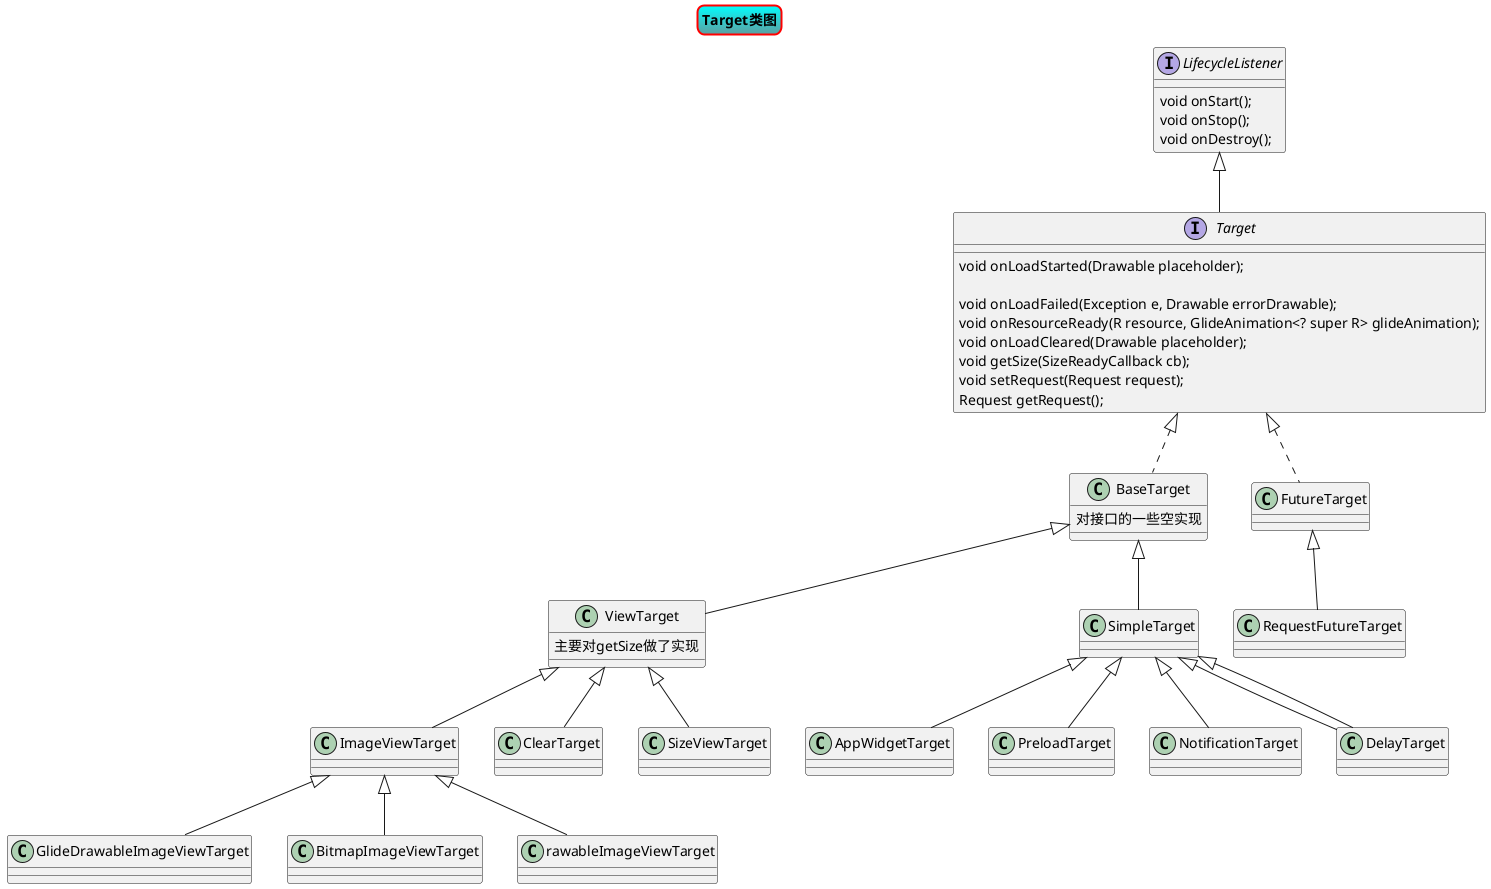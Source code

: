 @startuml

skinparam titleBorderRoundCorner 15
skinparam titleBorderThickness 2
skinparam titleBorderColor red
skinparam titleBackgroundColor Aqua-CadetBlue
title Target类图
 interface Target{

    void onLoadStarted(Drawable placeholder);

    void onLoadFailed(Exception e, Drawable errorDrawable);


    void onResourceReady(R resource, GlideAnimation<? super R> glideAnimation);


    void onLoadCleared(Drawable placeholder);


    void getSize(SizeReadyCallback cb);


    void setRequest(Request request);


    Request getRequest();
}

interface LifecycleListener{
    void onStart();
    void onStop();
    void onDestroy();
}

class BaseTarget{
对接口的一些空实现
}
class ViewTarget{
主要对getSize做了实现
}
LifecycleListener<|--Target
Target <|..BaseTarget
Target <|..FutureTarget

BaseTarget<|--ViewTarget
BaseTarget <|-- SimpleTarget


ViewTarget<|--ImageViewTarget
ViewTarget<|--ClearTarget
ViewTarget<|--SizeViewTarget

ImageViewTarget<|--GlideDrawableImageViewTarget
ImageViewTarget<|--BitmapImageViewTarget
ImageViewTarget<|--DrawableImageViewTarget




SimpleTarget <|-- AppWidgetTarget
SimpleTarget <|--PreloadTarget
SimpleTarget <|-- NotificationTarget
SimpleTarget <|-- DelayTarget
SimpleTarget <|-- DelayTarget


FutureTarget <|-- RequestFutureTarget





@enduml